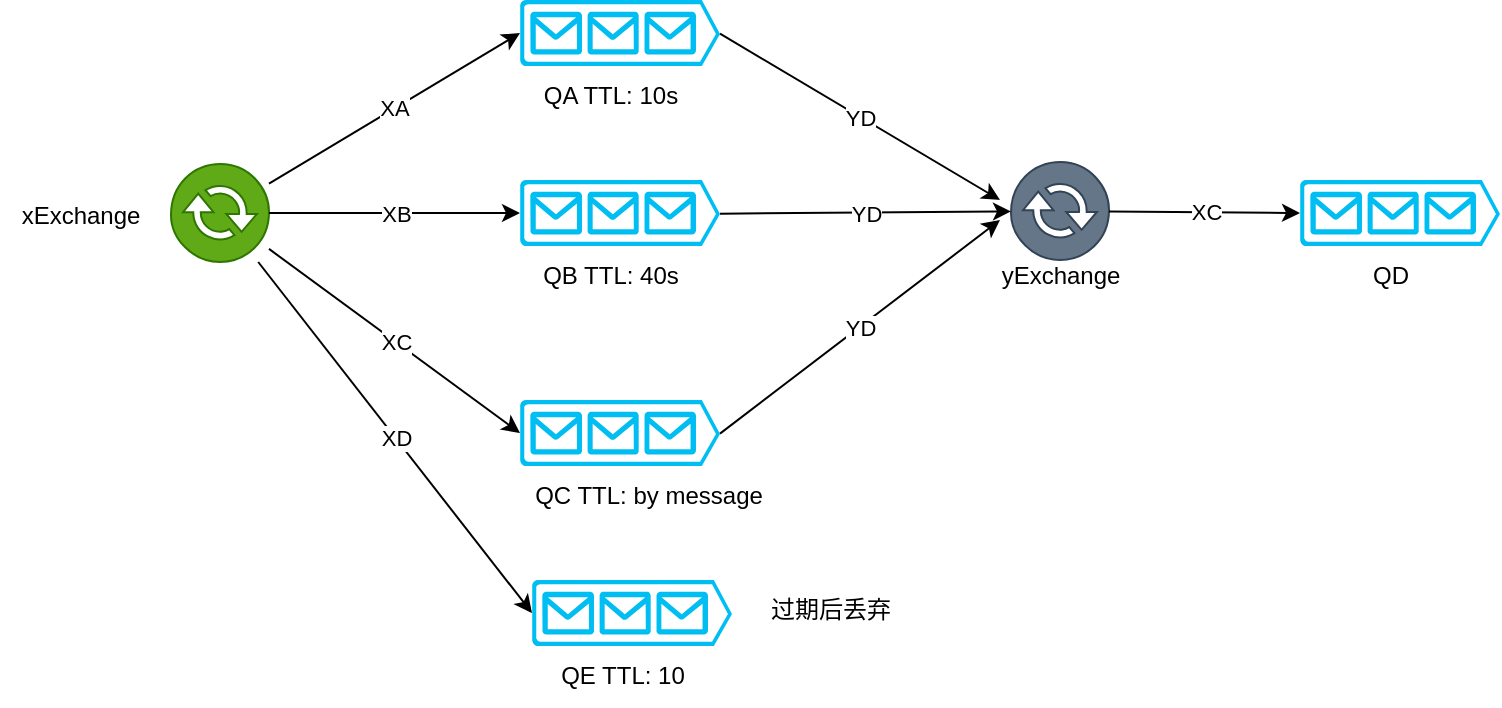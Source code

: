 <mxfile version="22.1.21" type="device" pages="4">
  <diagram name="TTL队列" id="KDtO1if0mXUbTGJ2W8p1">
    <mxGraphModel dx="1290" dy="669" grid="0" gridSize="10" guides="0" tooltips="1" connect="1" arrows="1" fold="1" page="1" pageScale="1" pageWidth="827" pageHeight="1169" background="none" math="0" shadow="0">
      <root>
        <mxCell id="0" />
        <mxCell id="1" parent="0" />
        <mxCell id="hPInhntcbeEyjbLciXxF-3" value="" style="pointerEvents=1;shadow=0;dashed=0;html=1;labelPosition=center;verticalLabelPosition=bottom;verticalAlign=top;outlineConnect=0;align=center;shape=mxgraph.office.communications.exchange_active_sync;fillColor=#60a917;strokeColor=#2D7600;fontColor=#ffffff;rounded=0;" parent="1" vertex="1">
          <mxGeometry x="175.5" y="192" width="49" height="49" as="geometry" />
        </mxCell>
        <mxCell id="hPInhntcbeEyjbLciXxF-10" value="" style="group;rounded=0;" parent="1" vertex="1" connectable="0">
          <mxGeometry x="350" y="110" width="100" height="63" as="geometry" />
        </mxCell>
        <mxCell id="hPInhntcbeEyjbLciXxF-4" value="" style="verticalLabelPosition=bottom;html=1;verticalAlign=top;align=center;strokeColor=none;fillColor=#00BEF2;shape=mxgraph.azure.queue_generic;pointerEvents=1;rounded=0;" parent="hPInhntcbeEyjbLciXxF-10" vertex="1">
          <mxGeometry width="100" height="33" as="geometry" />
        </mxCell>
        <mxCell id="hPInhntcbeEyjbLciXxF-7" value="QA TTL: 10s" style="text;html=1;align=center;verticalAlign=middle;resizable=0;points=[];autosize=1;strokeColor=none;fillColor=none;rounded=0;" parent="hPInhntcbeEyjbLciXxF-10" vertex="1">
          <mxGeometry y="33" width="90" height="30" as="geometry" />
        </mxCell>
        <mxCell id="hPInhntcbeEyjbLciXxF-11" value="" style="group;rounded=0;" parent="1" vertex="1" connectable="0">
          <mxGeometry x="350" y="200" width="100" height="63" as="geometry" />
        </mxCell>
        <mxCell id="hPInhntcbeEyjbLciXxF-12" value="" style="verticalLabelPosition=bottom;html=1;verticalAlign=top;align=center;strokeColor=none;fillColor=#00BEF2;shape=mxgraph.azure.queue_generic;pointerEvents=1;rounded=0;" parent="hPInhntcbeEyjbLciXxF-11" vertex="1">
          <mxGeometry width="100" height="33" as="geometry" />
        </mxCell>
        <mxCell id="hPInhntcbeEyjbLciXxF-13" value="QB TTL: 40s" style="text;html=1;align=center;verticalAlign=middle;resizable=0;points=[];autosize=1;strokeColor=none;fillColor=none;rounded=0;" parent="hPInhntcbeEyjbLciXxF-11" vertex="1">
          <mxGeometry y="33" width="90" height="30" as="geometry" />
        </mxCell>
        <mxCell id="hPInhntcbeEyjbLciXxF-16" value="xExchange" style="text;html=1;align=center;verticalAlign=middle;resizable=0;points=[];autosize=1;strokeColor=none;fillColor=none;rounded=0;" parent="1" vertex="1">
          <mxGeometry x="90" y="203" width="80" height="30" as="geometry" />
        </mxCell>
        <mxCell id="hPInhntcbeEyjbLciXxF-17" value="" style="pointerEvents=1;shadow=0;dashed=0;html=1;labelPosition=center;verticalLabelPosition=bottom;verticalAlign=top;outlineConnect=0;align=center;shape=mxgraph.office.communications.exchange_active_sync;fillColor=#647687;strokeColor=#314354;fontColor=#ffffff;rounded=0;" parent="1" vertex="1">
          <mxGeometry x="595.5" y="191" width="49" height="49" as="geometry" />
        </mxCell>
        <mxCell id="hPInhntcbeEyjbLciXxF-18" value="yExchange" style="text;html=1;align=center;verticalAlign=middle;resizable=0;points=[];autosize=1;strokeColor=none;fillColor=none;rounded=0;" parent="1" vertex="1">
          <mxGeometry x="580" y="233" width="80" height="30" as="geometry" />
        </mxCell>
        <mxCell id="hPInhntcbeEyjbLciXxF-19" value="" style="group;rounded=0;" parent="1" vertex="1" connectable="0">
          <mxGeometry x="350" y="310" width="115" height="63" as="geometry" />
        </mxCell>
        <mxCell id="hPInhntcbeEyjbLciXxF-20" value="" style="verticalLabelPosition=bottom;html=1;verticalAlign=top;align=center;strokeColor=none;fillColor=#00BEF2;shape=mxgraph.azure.queue_generic;pointerEvents=1;rounded=0;" parent="hPInhntcbeEyjbLciXxF-19" vertex="1">
          <mxGeometry width="100" height="33" as="geometry" />
        </mxCell>
        <mxCell id="hPInhntcbeEyjbLciXxF-21" value="QC TTL: by message" style="text;html=1;align=center;verticalAlign=middle;resizable=0;points=[];autosize=1;strokeColor=none;fillColor=none;rounded=0;" parent="hPInhntcbeEyjbLciXxF-19" vertex="1">
          <mxGeometry x="-6" y="33" width="140" height="30" as="geometry" />
        </mxCell>
        <mxCell id="hPInhntcbeEyjbLciXxF-22" value="" style="group;rounded=0;" parent="1" vertex="1" connectable="0">
          <mxGeometry x="740" y="200" width="100" height="63" as="geometry" />
        </mxCell>
        <mxCell id="hPInhntcbeEyjbLciXxF-23" value="" style="verticalLabelPosition=bottom;html=1;verticalAlign=top;align=center;strokeColor=none;fillColor=#00BEF2;shape=mxgraph.azure.queue_generic;pointerEvents=1;rounded=0;" parent="hPInhntcbeEyjbLciXxF-22" vertex="1">
          <mxGeometry width="100" height="33" as="geometry" />
        </mxCell>
        <mxCell id="hPInhntcbeEyjbLciXxF-24" value="QD" style="text;html=1;align=center;verticalAlign=middle;resizable=0;points=[];autosize=1;strokeColor=none;fillColor=none;rounded=0;" parent="hPInhntcbeEyjbLciXxF-22" vertex="1">
          <mxGeometry x="25" y="33" width="40" height="30" as="geometry" />
        </mxCell>
        <mxCell id="hPInhntcbeEyjbLciXxF-28" value="" style="endArrow=classic;html=1;rounded=0;entryX=0;entryY=0.5;entryDx=0;entryDy=0;entryPerimeter=0;" parent="1" source="hPInhntcbeEyjbLciXxF-3" target="hPInhntcbeEyjbLciXxF-4" edge="1">
          <mxGeometry relative="1" as="geometry">
            <mxPoint x="230" y="210" as="sourcePoint" />
            <mxPoint x="464" y="390" as="targetPoint" />
          </mxGeometry>
        </mxCell>
        <mxCell id="hPInhntcbeEyjbLciXxF-29" value="XA" style="edgeLabel;resizable=0;html=1;align=center;verticalAlign=middle;rounded=0;" parent="hPInhntcbeEyjbLciXxF-28" connectable="0" vertex="1">
          <mxGeometry relative="1" as="geometry" />
        </mxCell>
        <mxCell id="hPInhntcbeEyjbLciXxF-34" value="" style="endArrow=classic;html=1;rounded=0;entryX=0;entryY=0.5;entryDx=0;entryDy=0;entryPerimeter=0;" parent="1" source="hPInhntcbeEyjbLciXxF-3" target="hPInhntcbeEyjbLciXxF-12" edge="1">
          <mxGeometry relative="1" as="geometry">
            <mxPoint x="240" y="217" as="sourcePoint" />
            <mxPoint x="360" y="137" as="targetPoint" />
          </mxGeometry>
        </mxCell>
        <mxCell id="hPInhntcbeEyjbLciXxF-35" value="XB" style="edgeLabel;resizable=0;html=1;align=center;verticalAlign=middle;rounded=0;" parent="hPInhntcbeEyjbLciXxF-34" connectable="0" vertex="1">
          <mxGeometry relative="1" as="geometry" />
        </mxCell>
        <mxCell id="hPInhntcbeEyjbLciXxF-36" value="" style="endArrow=classic;html=1;rounded=0;entryX=0;entryY=0.5;entryDx=0;entryDy=0;entryPerimeter=0;" parent="1" source="hPInhntcbeEyjbLciXxF-3" target="hPInhntcbeEyjbLciXxF-20" edge="1">
          <mxGeometry relative="1" as="geometry">
            <mxPoint x="235" y="227" as="sourcePoint" />
            <mxPoint x="360" y="227" as="targetPoint" />
          </mxGeometry>
        </mxCell>
        <mxCell id="hPInhntcbeEyjbLciXxF-37" value="XC" style="edgeLabel;resizable=0;html=1;align=center;verticalAlign=middle;rounded=0;" parent="hPInhntcbeEyjbLciXxF-36" connectable="0" vertex="1">
          <mxGeometry relative="1" as="geometry" />
        </mxCell>
        <mxCell id="hPInhntcbeEyjbLciXxF-39" value="" style="endArrow=classic;html=1;rounded=0;entryX=0;entryY=0.5;entryDx=0;entryDy=0;entryPerimeter=0;" parent="1" source="hPInhntcbeEyjbLciXxF-17" target="hPInhntcbeEyjbLciXxF-23" edge="1">
          <mxGeometry relative="1" as="geometry">
            <mxPoint x="265" y="4" as="sourcePoint" />
            <mxPoint x="390" y="97" as="targetPoint" />
          </mxGeometry>
        </mxCell>
        <mxCell id="hPInhntcbeEyjbLciXxF-40" value="XC" style="edgeLabel;resizable=0;html=1;align=center;verticalAlign=middle;rounded=0;" parent="hPInhntcbeEyjbLciXxF-39" connectable="0" vertex="1">
          <mxGeometry relative="1" as="geometry" />
        </mxCell>
        <mxCell id="hPInhntcbeEyjbLciXxF-41" value="" style="endArrow=classic;html=1;rounded=0;exitX=1;exitY=0.51;exitDx=0;exitDy=0;exitPerimeter=0;" parent="1" source="hPInhntcbeEyjbLciXxF-4" edge="1">
          <mxGeometry relative="1" as="geometry">
            <mxPoint x="235" y="227" as="sourcePoint" />
            <mxPoint x="590" y="210" as="targetPoint" />
          </mxGeometry>
        </mxCell>
        <mxCell id="hPInhntcbeEyjbLciXxF-42" value="YD" style="edgeLabel;resizable=0;html=1;align=center;verticalAlign=middle;rounded=0;" parent="hPInhntcbeEyjbLciXxF-41" connectable="0" vertex="1">
          <mxGeometry relative="1" as="geometry" />
        </mxCell>
        <mxCell id="hPInhntcbeEyjbLciXxF-43" value="" style="endArrow=classic;html=1;rounded=0;exitX=1;exitY=0.51;exitDx=0;exitDy=0;exitPerimeter=0;" parent="1" source="hPInhntcbeEyjbLciXxF-12" target="hPInhntcbeEyjbLciXxF-17" edge="1">
          <mxGeometry relative="1" as="geometry">
            <mxPoint x="460" y="137" as="sourcePoint" />
            <mxPoint x="570" y="180" as="targetPoint" />
          </mxGeometry>
        </mxCell>
        <mxCell id="hPInhntcbeEyjbLciXxF-44" value="YD" style="edgeLabel;resizable=0;html=1;align=center;verticalAlign=middle;rounded=0;" parent="hPInhntcbeEyjbLciXxF-43" connectable="0" vertex="1">
          <mxGeometry relative="1" as="geometry" />
        </mxCell>
        <mxCell id="2" value="" style="endArrow=classic;html=1;rounded=0;exitX=1;exitY=0.51;exitDx=0;exitDy=0;exitPerimeter=0;" parent="1" source="hPInhntcbeEyjbLciXxF-20" edge="1">
          <mxGeometry relative="1" as="geometry">
            <mxPoint x="460" y="226.83" as="sourcePoint" />
            <mxPoint x="590" y="220" as="targetPoint" />
          </mxGeometry>
        </mxCell>
        <mxCell id="3" value="YD" style="edgeLabel;resizable=0;html=1;align=center;verticalAlign=middle;rounded=0;" parent="2" connectable="0" vertex="1">
          <mxGeometry relative="1" as="geometry" />
        </mxCell>
        <mxCell id="fV-J5RsQTp4ntXnyqNUW-3" value="" style="group;rounded=0;" vertex="1" connectable="0" parent="1">
          <mxGeometry x="356" y="400" width="115" height="63" as="geometry" />
        </mxCell>
        <mxCell id="fV-J5RsQTp4ntXnyqNUW-4" value="" style="verticalLabelPosition=bottom;html=1;verticalAlign=top;align=center;strokeColor=none;fillColor=#00BEF2;shape=mxgraph.azure.queue_generic;pointerEvents=1;rounded=0;" vertex="1" parent="fV-J5RsQTp4ntXnyqNUW-3">
          <mxGeometry width="100" height="33" as="geometry" />
        </mxCell>
        <mxCell id="fV-J5RsQTp4ntXnyqNUW-5" value="QE TTL: 10" style="text;html=1;align=center;verticalAlign=middle;resizable=0;points=[];autosize=1;strokeColor=none;fillColor=none;rounded=0;" vertex="1" parent="fV-J5RsQTp4ntXnyqNUW-3">
          <mxGeometry y="33" width="90" height="30" as="geometry" />
        </mxCell>
        <mxCell id="fV-J5RsQTp4ntXnyqNUW-6" value="" style="endArrow=classic;html=1;rounded=0;entryX=0;entryY=0.5;entryDx=0;entryDy=0;entryPerimeter=0;" edge="1" parent="1" source="hPInhntcbeEyjbLciXxF-3" target="fV-J5RsQTp4ntXnyqNUW-4">
          <mxGeometry relative="1" as="geometry">
            <mxPoint x="224.5" y="250" as="sourcePoint" />
            <mxPoint x="349.5" y="343" as="targetPoint" />
          </mxGeometry>
        </mxCell>
        <mxCell id="fV-J5RsQTp4ntXnyqNUW-7" value="XD" style="edgeLabel;resizable=0;html=1;align=center;verticalAlign=middle;rounded=0;" connectable="0" vertex="1" parent="fV-J5RsQTp4ntXnyqNUW-6">
          <mxGeometry relative="1" as="geometry" />
        </mxCell>
        <mxCell id="fV-J5RsQTp4ntXnyqNUW-8" value="过期后丢弃" style="text;html=1;align=center;verticalAlign=middle;resizable=0;points=[];autosize=1;strokeColor=none;fillColor=none;" vertex="1" parent="1">
          <mxGeometry x="465" y="400" width="80" height="30" as="geometry" />
        </mxCell>
      </root>
    </mxGraphModel>
  </diagram>
  <diagram name="延迟队列" id="DYq84ek2po2KMoDOZbLQ">
    <mxGraphModel dx="786" dy="661" grid="1" gridSize="10" guides="1" tooltips="1" connect="1" arrows="1" fold="1" page="1" pageScale="1" pageWidth="827" pageHeight="1169" background="none" math="0" shadow="0">
      <root>
        <mxCell id="DDPVGYbr9xML7gPhLGd7-0" />
        <mxCell id="DDPVGYbr9xML7gPhLGd7-1" parent="DDPVGYbr9xML7gPhLGd7-0" />
        <mxCell id="DDPVGYbr9xML7gPhLGd7-2" value="" style="pointerEvents=1;shadow=0;dashed=0;html=1;labelPosition=center;verticalLabelPosition=bottom;verticalAlign=top;outlineConnect=0;align=center;shape=mxgraph.office.communications.exchange_active_sync;fillColor=#60a917;strokeColor=#2D7600;fontColor=#ffffff;rounded=0;" vertex="1" parent="DDPVGYbr9xML7gPhLGd7-1">
          <mxGeometry x="175.5" y="192" width="49" height="49" as="geometry" />
        </mxCell>
        <mxCell id="DDPVGYbr9xML7gPhLGd7-6" value="" style="group;rounded=0;" vertex="1" connectable="0" parent="DDPVGYbr9xML7gPhLGd7-1">
          <mxGeometry x="550" y="200" width="100" height="63" as="geometry" />
        </mxCell>
        <mxCell id="DDPVGYbr9xML7gPhLGd7-7" value="" style="verticalLabelPosition=bottom;html=1;verticalAlign=top;align=center;strokeColor=none;fillColor=#00BEF2;shape=mxgraph.azure.queue_generic;pointerEvents=1;rounded=0;" vertex="1" parent="DDPVGYbr9xML7gPhLGd7-6">
          <mxGeometry width="100" height="33" as="geometry" />
        </mxCell>
        <mxCell id="DDPVGYbr9xML7gPhLGd7-8" value="delayed.queue" style="text;html=1;align=center;verticalAlign=middle;resizable=0;points=[];autosize=1;strokeColor=none;fillColor=none;rounded=0;" vertex="1" parent="DDPVGYbr9xML7gPhLGd7-6">
          <mxGeometry x="-5" y="33" width="100" height="30" as="geometry" />
        </mxCell>
        <mxCell id="DDPVGYbr9xML7gPhLGd7-9" value="delayed.exchange" style="text;html=1;align=center;verticalAlign=middle;resizable=0;points=[];autosize=1;strokeColor=none;fillColor=none;rounded=0;" vertex="1" parent="DDPVGYbr9xML7gPhLGd7-1">
          <mxGeometry x="140" y="241" width="120" height="30" as="geometry" />
        </mxCell>
        <mxCell id="s1C-LJFa6BBMsAUNbFAk-0" value="" style="endArrow=classic;html=1;rounded=0;entryX=0;entryY=0.5;entryDx=0;entryDy=0;entryPerimeter=0;" edge="1" parent="DDPVGYbr9xML7gPhLGd7-1" target="DDPVGYbr9xML7gPhLGd7-7">
          <mxGeometry relative="1" as="geometry">
            <mxPoint x="224.5" y="216" as="sourcePoint" />
            <mxPoint x="324.5" y="216" as="targetPoint" />
          </mxGeometry>
        </mxCell>
        <mxCell id="s1C-LJFa6BBMsAUNbFAk-1" value="" style="shape=message;html=1;outlineConnect=0;" vertex="1" parent="s1C-LJFa6BBMsAUNbFAk-0">
          <mxGeometry width="20" height="14" relative="1" as="geometry">
            <mxPoint x="-10" y="-7" as="offset" />
          </mxGeometry>
        </mxCell>
        <mxCell id="s1C-LJFa6BBMsAUNbFAk-2" value="delayed.routingKey" style="text;html=1;strokeColor=none;fillColor=none;align=center;verticalAlign=middle;whiteSpace=wrap;rounded=0;" vertex="1" parent="DDPVGYbr9xML7gPhLGd7-1">
          <mxGeometry x="320" y="221.5" width="120" height="20" as="geometry" />
        </mxCell>
        <mxCell id="s1C-LJFa6BBMsAUNbFAk-3" value="消息在到了延迟时间才会发送到队列中" style="ellipse;shape=cloud;whiteSpace=wrap;html=1;fontSize=11;" vertex="1" parent="DDPVGYbr9xML7gPhLGd7-1">
          <mxGeometry x="315" y="132" width="145" height="58" as="geometry" />
        </mxCell>
      </root>
    </mxGraphModel>
  </diagram>
  <diagram name="发布确认" id="UvvudPL-DqeuhO_6OCmD">
    <mxGraphModel dx="1613" dy="661" grid="1" gridSize="10" guides="1" tooltips="1" connect="1" arrows="1" fold="1" page="1" pageScale="1" pageWidth="827" pageHeight="1169" background="none" math="0" shadow="0">
      <root>
        <mxCell id="GrhSkv87ct5Vrm-Ccj0Q-0" />
        <mxCell id="GrhSkv87ct5Vrm-Ccj0Q-1" parent="GrhSkv87ct5Vrm-Ccj0Q-0" />
        <mxCell id="GrhSkv87ct5Vrm-Ccj0Q-2" value="" style="pointerEvents=1;shadow=0;dashed=0;html=1;labelPosition=center;verticalLabelPosition=bottom;verticalAlign=top;outlineConnect=0;align=center;shape=mxgraph.office.communications.exchange_active_sync;fillColor=#60a917;strokeColor=#2D7600;fontColor=#ffffff;rounded=0;" vertex="1" parent="GrhSkv87ct5Vrm-Ccj0Q-1">
          <mxGeometry x="115.5" y="200" width="49" height="49" as="geometry" />
        </mxCell>
        <mxCell id="GrhSkv87ct5Vrm-Ccj0Q-3" value="" style="group;rounded=0;" vertex="1" connectable="0" parent="GrhSkv87ct5Vrm-Ccj0Q-1">
          <mxGeometry x="436" y="208" width="100" height="63" as="geometry" />
        </mxCell>
        <mxCell id="GrhSkv87ct5Vrm-Ccj0Q-4" value="" style="verticalLabelPosition=bottom;html=1;verticalAlign=top;align=center;strokeColor=none;fillColor=#00BEF2;shape=mxgraph.azure.queue_generic;pointerEvents=1;rounded=0;" vertex="1" parent="GrhSkv87ct5Vrm-Ccj0Q-3">
          <mxGeometry width="100" height="33" as="geometry" />
        </mxCell>
        <mxCell id="GrhSkv87ct5Vrm-Ccj0Q-5" value="confirm.queue" style="text;html=1;align=center;verticalAlign=middle;resizable=0;points=[];autosize=1;strokeColor=none;fillColor=none;rounded=0;" vertex="1" parent="GrhSkv87ct5Vrm-Ccj0Q-3">
          <mxGeometry x="-5" y="33" width="100" height="30" as="geometry" />
        </mxCell>
        <mxCell id="GrhSkv87ct5Vrm-Ccj0Q-6" value="" style="group;rounded=0;" vertex="1" connectable="0" parent="GrhSkv87ct5Vrm-Ccj0Q-1">
          <mxGeometry x="436" y="440" width="100" height="63" as="geometry" />
        </mxCell>
        <mxCell id="GrhSkv87ct5Vrm-Ccj0Q-7" value="" style="verticalLabelPosition=bottom;html=1;verticalAlign=top;align=center;strokeColor=none;fillColor=#00BEF2;shape=mxgraph.azure.queue_generic;pointerEvents=1;rounded=0;" vertex="1" parent="GrhSkv87ct5Vrm-Ccj0Q-6">
          <mxGeometry width="100" height="33" as="geometry" />
        </mxCell>
        <mxCell id="GrhSkv87ct5Vrm-Ccj0Q-8" value="backup.queue" style="text;html=1;align=center;verticalAlign=middle;resizable=0;points=[];autosize=1;strokeColor=none;fillColor=none;rounded=0;" vertex="1" parent="GrhSkv87ct5Vrm-Ccj0Q-6">
          <mxGeometry x="-5" y="33" width="100" height="30" as="geometry" />
        </mxCell>
        <mxCell id="GrhSkv87ct5Vrm-Ccj0Q-12" value="" style="group;rounded=0;" vertex="1" connectable="0" parent="GrhSkv87ct5Vrm-Ccj0Q-1">
          <mxGeometry x="436" y="540" width="115" height="63" as="geometry" />
        </mxCell>
        <mxCell id="GrhSkv87ct5Vrm-Ccj0Q-13" value="" style="verticalLabelPosition=bottom;html=1;verticalAlign=top;align=center;strokeColor=none;fillColor=#00BEF2;shape=mxgraph.azure.queue_generic;pointerEvents=1;rounded=0;" vertex="1" parent="GrhSkv87ct5Vrm-Ccj0Q-12">
          <mxGeometry width="100" height="33" as="geometry" />
        </mxCell>
        <mxCell id="GrhSkv87ct5Vrm-Ccj0Q-14" value="warning.queue" style="text;html=1;align=center;verticalAlign=middle;resizable=0;points=[];autosize=1;strokeColor=none;fillColor=none;rounded=0;" vertex="1" parent="GrhSkv87ct5Vrm-Ccj0Q-12">
          <mxGeometry x="-5" y="33" width="100" height="30" as="geometry" />
        </mxCell>
        <mxCell id="GrhSkv87ct5Vrm-Ccj0Q-18" value="" style="endArrow=classic;html=1;rounded=0;entryX=0;entryY=0.5;entryDx=0;entryDy=0;entryPerimeter=0;" edge="1" parent="GrhSkv87ct5Vrm-Ccj0Q-1" source="GrhSkv87ct5Vrm-Ccj0Q-2" target="GrhSkv87ct5Vrm-Ccj0Q-4">
          <mxGeometry relative="1" as="geometry">
            <mxPoint x="230" y="218" as="sourcePoint" />
            <mxPoint x="464" y="398" as="targetPoint" />
          </mxGeometry>
        </mxCell>
        <mxCell id="GrhSkv87ct5Vrm-Ccj0Q-19" value="key1" style="edgeLabel;resizable=0;html=1;align=center;verticalAlign=middle;rounded=0;" connectable="0" vertex="1" parent="GrhSkv87ct5Vrm-Ccj0Q-18">
          <mxGeometry relative="1" as="geometry" />
        </mxCell>
        <mxCell id="GrhSkv87ct5Vrm-Ccj0Q-20" value="" style="endArrow=classic;html=1;rounded=0;entryX=0;entryY=0.5;entryDx=0;entryDy=0;entryPerimeter=0;" edge="1" parent="GrhSkv87ct5Vrm-Ccj0Q-1" source="uvEB6kR9P2EzvAJxJcpM-0" target="GrhSkv87ct5Vrm-Ccj0Q-7">
          <mxGeometry relative="1" as="geometry">
            <mxPoint x="240" y="347" as="sourcePoint" />
            <mxPoint x="360" y="267" as="targetPoint" />
          </mxGeometry>
        </mxCell>
        <mxCell id="GrhSkv87ct5Vrm-Ccj0Q-22" value="" style="endArrow=classic;html=1;rounded=0;entryX=0;entryY=0.5;entryDx=0;entryDy=0;entryPerimeter=0;" edge="1" parent="GrhSkv87ct5Vrm-Ccj0Q-1" source="uvEB6kR9P2EzvAJxJcpM-0" target="GrhSkv87ct5Vrm-Ccj0Q-13">
          <mxGeometry relative="1" as="geometry">
            <mxPoint x="164.5" y="544.733" as="sourcePoint" />
            <mxPoint x="360" y="357" as="targetPoint" />
          </mxGeometry>
        </mxCell>
        <mxCell id="uvEB6kR9P2EzvAJxJcpM-0" value="" style="pointerEvents=1;shadow=0;dashed=0;html=1;labelPosition=center;verticalLabelPosition=bottom;verticalAlign=top;outlineConnect=0;align=center;shape=mxgraph.office.communications.exchange_active_sync;fillColor=#1ba1e2;strokeColor=#006EAF;rounded=0;direction=west;fillStyle=auto;fontColor=#ffffff;" vertex="1" parent="GrhSkv87ct5Vrm-Ccj0Q-1">
          <mxGeometry x="115.5" y="479" width="49" height="49" as="geometry" />
        </mxCell>
        <mxCell id="uvEB6kR9P2EzvAJxJcpM-4" value="" style="endArrow=classic;html=1;rounded=0;" edge="1" parent="GrhSkv87ct5Vrm-Ccj0Q-1" source="GrhSkv87ct5Vrm-Ccj0Q-2" target="uvEB6kR9P2EzvAJxJcpM-0">
          <mxGeometry relative="1" as="geometry">
            <mxPoint x="175" y="235" as="sourcePoint" />
            <mxPoint x="368" y="235" as="targetPoint" />
          </mxGeometry>
        </mxCell>
        <mxCell id="uvEB6kR9P2EzvAJxJcpM-7" value="backup.exchange" style="swimlane;fontStyle=0;childLayout=stackLayout;horizontal=1;startSize=30;horizontalStack=0;resizeParent=1;resizeParentMax=0;resizeLast=0;collapsible=1;marginBottom=0;whiteSpace=wrap;html=1;fillStyle=auto;fillColor=#dae8fc;strokeColor=#6c8ebf;" vertex="1" parent="GrhSkv87ct5Vrm-Ccj0Q-1">
          <mxGeometry x="-40" y="473.5" width="140" height="60" as="geometry">
            <mxRectangle x="100" y="403" width="60" height="30" as="alternateBounds" />
          </mxGeometry>
        </mxCell>
        <mxCell id="uvEB6kR9P2EzvAJxJcpM-8" value="Tyle: fanout" style="text;strokeColor=none;fillColor=none;align=left;verticalAlign=middle;spacingLeft=4;spacingRight=4;overflow=hidden;points=[[0,0.5],[1,0.5]];portConstraint=eastwest;rotatable=0;whiteSpace=wrap;html=1;" vertex="1" parent="uvEB6kR9P2EzvAJxJcpM-7">
          <mxGeometry y="30" width="140" height="30" as="geometry" />
        </mxCell>
        <mxCell id="uvEB6kR9P2EzvAJxJcpM-11" value="confirm.exchange" style="swimlane;fontStyle=0;childLayout=stackLayout;horizontal=1;startSize=30;horizontalStack=0;resizeParent=1;resizeParentMax=0;resizeLast=0;collapsible=1;marginBottom=0;whiteSpace=wrap;html=1;fillStyle=auto;fillColor=#dae8fc;strokeColor=#6c8ebf;" vertex="1" parent="GrhSkv87ct5Vrm-Ccj0Q-1">
          <mxGeometry x="-110" y="208" width="220" height="120" as="geometry">
            <mxRectangle x="-40" y="209.5" width="120" height="30" as="alternateBounds" />
          </mxGeometry>
        </mxCell>
        <mxCell id="uvEB6kR9P2EzvAJxJcpM-12" value="Durabilty: Durable&amp;nbsp;" style="text;strokeColor=none;fillColor=none;align=left;verticalAlign=middle;spacingLeft=4;spacingRight=4;overflow=hidden;points=[[0,0.5],[1,0.5]];portConstraint=eastwest;rotatable=0;whiteSpace=wrap;html=1;" vertex="1" parent="uvEB6kR9P2EzvAJxJcpM-11">
          <mxGeometry y="30" width="220" height="30" as="geometry" />
        </mxCell>
        <mxCell id="uvEB6kR9P2EzvAJxJcpM-16" value="arguments" style="swimlane;fontStyle=0;childLayout=stackLayout;horizontal=1;startSize=30;horizontalStack=0;resizeParent=1;resizeParentMax=0;resizeLast=0;collapsible=1;marginBottom=0;whiteSpace=wrap;html=1;fillStyle=auto;fillColor=#dae8fc;strokeColor=#6c8ebf;allowArrows=1;" vertex="1" parent="uvEB6kR9P2EzvAJxJcpM-11">
          <mxGeometry y="60" width="220" height="60" as="geometry">
            <mxRectangle y="60" width="220" height="30" as="alternateBounds" />
          </mxGeometry>
        </mxCell>
        <mxCell id="uvEB6kR9P2EzvAJxJcpM-17" value="alternate-exchange:&amp;nbsp;backup.exchange&amp;nbsp;" style="text;strokeColor=none;fillColor=none;align=left;verticalAlign=middle;spacingLeft=4;spacingRight=4;overflow=hidden;points=[[0,0.5],[1,0.5]];portConstraint=eastwest;rotatable=0;whiteSpace=wrap;html=1;" vertex="1" parent="uvEB6kR9P2EzvAJxJcpM-16">
          <mxGeometry y="30" width="220" height="30" as="geometry" />
        </mxCell>
      </root>
    </mxGraphModel>
  </diagram>
  <diagram name="队列和消息的优先级" id="9tCbfSGVT69fcs3nokSp">
    <mxGraphModel dx="1369" dy="456" grid="1" gridSize="10" guides="1" tooltips="1" connect="1" arrows="1" fold="1" page="1" pageScale="1" pageWidth="827" pageHeight="1169" background="none" math="0" shadow="0">
      <root>
        <mxCell id="xxRLsc7wZYUBDFVlwcgt-0" />
        <mxCell id="xxRLsc7wZYUBDFVlwcgt-1" parent="xxRLsc7wZYUBDFVlwcgt-0" />
        <mxCell id="xxRLsc7wZYUBDFVlwcgt-6" value="delayed.exchange" style="text;html=1;align=center;verticalAlign=middle;resizable=0;points=[];autosize=1;strokeColor=none;fillColor=none;rounded=0;" vertex="1" parent="xxRLsc7wZYUBDFVlwcgt-1">
          <mxGeometry x="175.5" y="241" width="120" height="30" as="geometry" />
        </mxCell>
        <mxCell id="xxRLsc7wZYUBDFVlwcgt-10" value="消息存在优先级" style="ellipse;shape=cloud;whiteSpace=wrap;html=1;fontSize=11;" vertex="1" parent="xxRLsc7wZYUBDFVlwcgt-1">
          <mxGeometry x="-25" y="134" width="145" height="58" as="geometry" />
        </mxCell>
        <mxCell id="BrDJpNhs2CX2IwD0zDrO-0" value="priority.queue" style="swimlane;fontStyle=0;childLayout=stackLayout;horizontal=1;startSize=30;horizontalStack=0;resizeParent=1;resizeParentMax=0;resizeLast=0;collapsible=1;marginBottom=0;whiteSpace=wrap;html=1;fillStyle=auto;fillColor=#dae8fc;strokeColor=#6c8ebf;" vertex="1" parent="xxRLsc7wZYUBDFVlwcgt-1">
          <mxGeometry x="440" y="241" width="220" height="90" as="geometry">
            <mxRectangle x="-60" y="40" width="120" height="30" as="alternateBounds" />
          </mxGeometry>
        </mxCell>
        <mxCell id="BrDJpNhs2CX2IwD0zDrO-2" value="arguments" style="swimlane;fontStyle=0;childLayout=stackLayout;horizontal=1;startSize=30;horizontalStack=0;resizeParent=1;resizeParentMax=0;resizeLast=0;collapsible=1;marginBottom=0;whiteSpace=wrap;html=1;fillStyle=auto;fillColor=#dae8fc;strokeColor=#6c8ebf;allowArrows=1;" vertex="1" parent="BrDJpNhs2CX2IwD0zDrO-0">
          <mxGeometry y="30" width="220" height="60" as="geometry">
            <mxRectangle y="60" width="220" height="30" as="alternateBounds" />
          </mxGeometry>
        </mxCell>
        <mxCell id="BrDJpNhs2CX2IwD0zDrO-3" value="x-max-priority:&amp;nbsp;10" style="text;strokeColor=none;fillColor=none;align=left;verticalAlign=middle;spacingLeft=4;spacingRight=4;overflow=hidden;points=[[0,0.5],[1,0.5]];portConstraint=eastwest;rotatable=0;whiteSpace=wrap;html=1;" vertex="1" parent="BrDJpNhs2CX2IwD0zDrO-2">
          <mxGeometry y="30" width="220" height="30" as="geometry" />
        </mxCell>
        <mxCell id="xxRLsc7wZYUBDFVlwcgt-4" value="" style="verticalLabelPosition=bottom;html=1;verticalAlign=top;align=center;strokeColor=none;fillColor=#00BEF2;shape=mxgraph.azure.queue_generic;pointerEvents=1;rounded=0;" vertex="1" parent="xxRLsc7wZYUBDFVlwcgt-1">
          <mxGeometry x="500" y="200" width="100" height="33" as="geometry" />
        </mxCell>
        <mxCell id="BrDJpNhs2CX2IwD0zDrO-4" value="" style="shape=message;html=1;outlineConnect=0;" vertex="1" parent="xxRLsc7wZYUBDFVlwcgt-1">
          <mxGeometry x="40.0" y="209.5" width="20" height="14" as="geometry" />
        </mxCell>
        <mxCell id="BrDJpNhs2CX2IwD0zDrO-5" value="" style="endArrow=classic;html=1;rounded=0;" edge="1" parent="xxRLsc7wZYUBDFVlwcgt-1" target="xxRLsc7wZYUBDFVlwcgt-2">
          <mxGeometry width="50" height="50" relative="1" as="geometry">
            <mxPoint x="60" y="217" as="sourcePoint" />
            <mxPoint x="380" y="320" as="targetPoint" />
          </mxGeometry>
        </mxCell>
        <mxCell id="BrDJpNhs2CX2IwD0zDrO-6" value="msg" style="swimlane;fontStyle=0;childLayout=stackLayout;horizontal=1;startSize=30;horizontalStack=0;resizeParent=1;resizeParentMax=0;resizeLast=0;collapsible=1;marginBottom=0;whiteSpace=wrap;html=1;fillStyle=auto;fillColor=#dae8fc;strokeColor=#6c8ebf;" vertex="1" parent="xxRLsc7wZYUBDFVlwcgt-1">
          <mxGeometry x="-25" y="233" width="150" height="90" as="geometry">
            <mxRectangle x="-60" y="40" width="120" height="30" as="alternateBounds" />
          </mxGeometry>
        </mxCell>
        <mxCell id="BrDJpNhs2CX2IwD0zDrO-7" value="MessagePostProcessor" style="swimlane;fontStyle=0;childLayout=stackLayout;horizontal=1;startSize=30;horizontalStack=0;resizeParent=1;resizeParentMax=0;resizeLast=0;collapsible=1;marginBottom=0;whiteSpace=wrap;html=1;fillStyle=auto;fillColor=#dae8fc;strokeColor=#6c8ebf;allowArrows=1;" vertex="1" parent="BrDJpNhs2CX2IwD0zDrO-6">
          <mxGeometry y="30" width="150" height="60" as="geometry">
            <mxRectangle y="60" width="220" height="30" as="alternateBounds" />
          </mxGeometry>
        </mxCell>
        <mxCell id="BrDJpNhs2CX2IwD0zDrO-8" value="priority:&amp;nbsp;5" style="text;strokeColor=none;fillColor=none;align=left;verticalAlign=middle;spacingLeft=4;spacingRight=4;overflow=hidden;points=[[0,0.5],[1,0.5]];portConstraint=eastwest;rotatable=0;whiteSpace=wrap;html=1;" vertex="1" parent="BrDJpNhs2CX2IwD0zDrO-7">
          <mxGeometry y="30" width="150" height="30" as="geometry" />
        </mxCell>
        <mxCell id="xxRLsc7wZYUBDFVlwcgt-2" value="" style="pointerEvents=1;shadow=0;dashed=0;html=1;labelPosition=center;verticalLabelPosition=bottom;verticalAlign=top;outlineConnect=0;align=center;shape=mxgraph.office.communications.exchange_active_sync;fillColor=#60a917;strokeColor=#2D7600;fontColor=#ffffff;rounded=0;" vertex="1" parent="xxRLsc7wZYUBDFVlwcgt-1">
          <mxGeometry x="211" y="192" width="49" height="49" as="geometry" />
        </mxCell>
        <mxCell id="BrDJpNhs2CX2IwD0zDrO-11" value="" style="endArrow=classic;html=1;rounded=0;entryX=0;entryY=0.5;entryDx=0;entryDy=0;entryPerimeter=0;" edge="1" parent="xxRLsc7wZYUBDFVlwcgt-1" source="xxRLsc7wZYUBDFVlwcgt-2" target="xxRLsc7wZYUBDFVlwcgt-4">
          <mxGeometry relative="1" as="geometry">
            <mxPoint x="250" y="360" as="sourcePoint" />
            <mxPoint x="350" y="360" as="targetPoint" />
          </mxGeometry>
        </mxCell>
        <mxCell id="BrDJpNhs2CX2IwD0zDrO-12" value="key1" style="edgeLabel;resizable=0;html=1;align=center;verticalAlign=middle;" connectable="0" vertex="1" parent="BrDJpNhs2CX2IwD0zDrO-11">
          <mxGeometry relative="1" as="geometry" />
        </mxCell>
      </root>
    </mxGraphModel>
  </diagram>
</mxfile>
